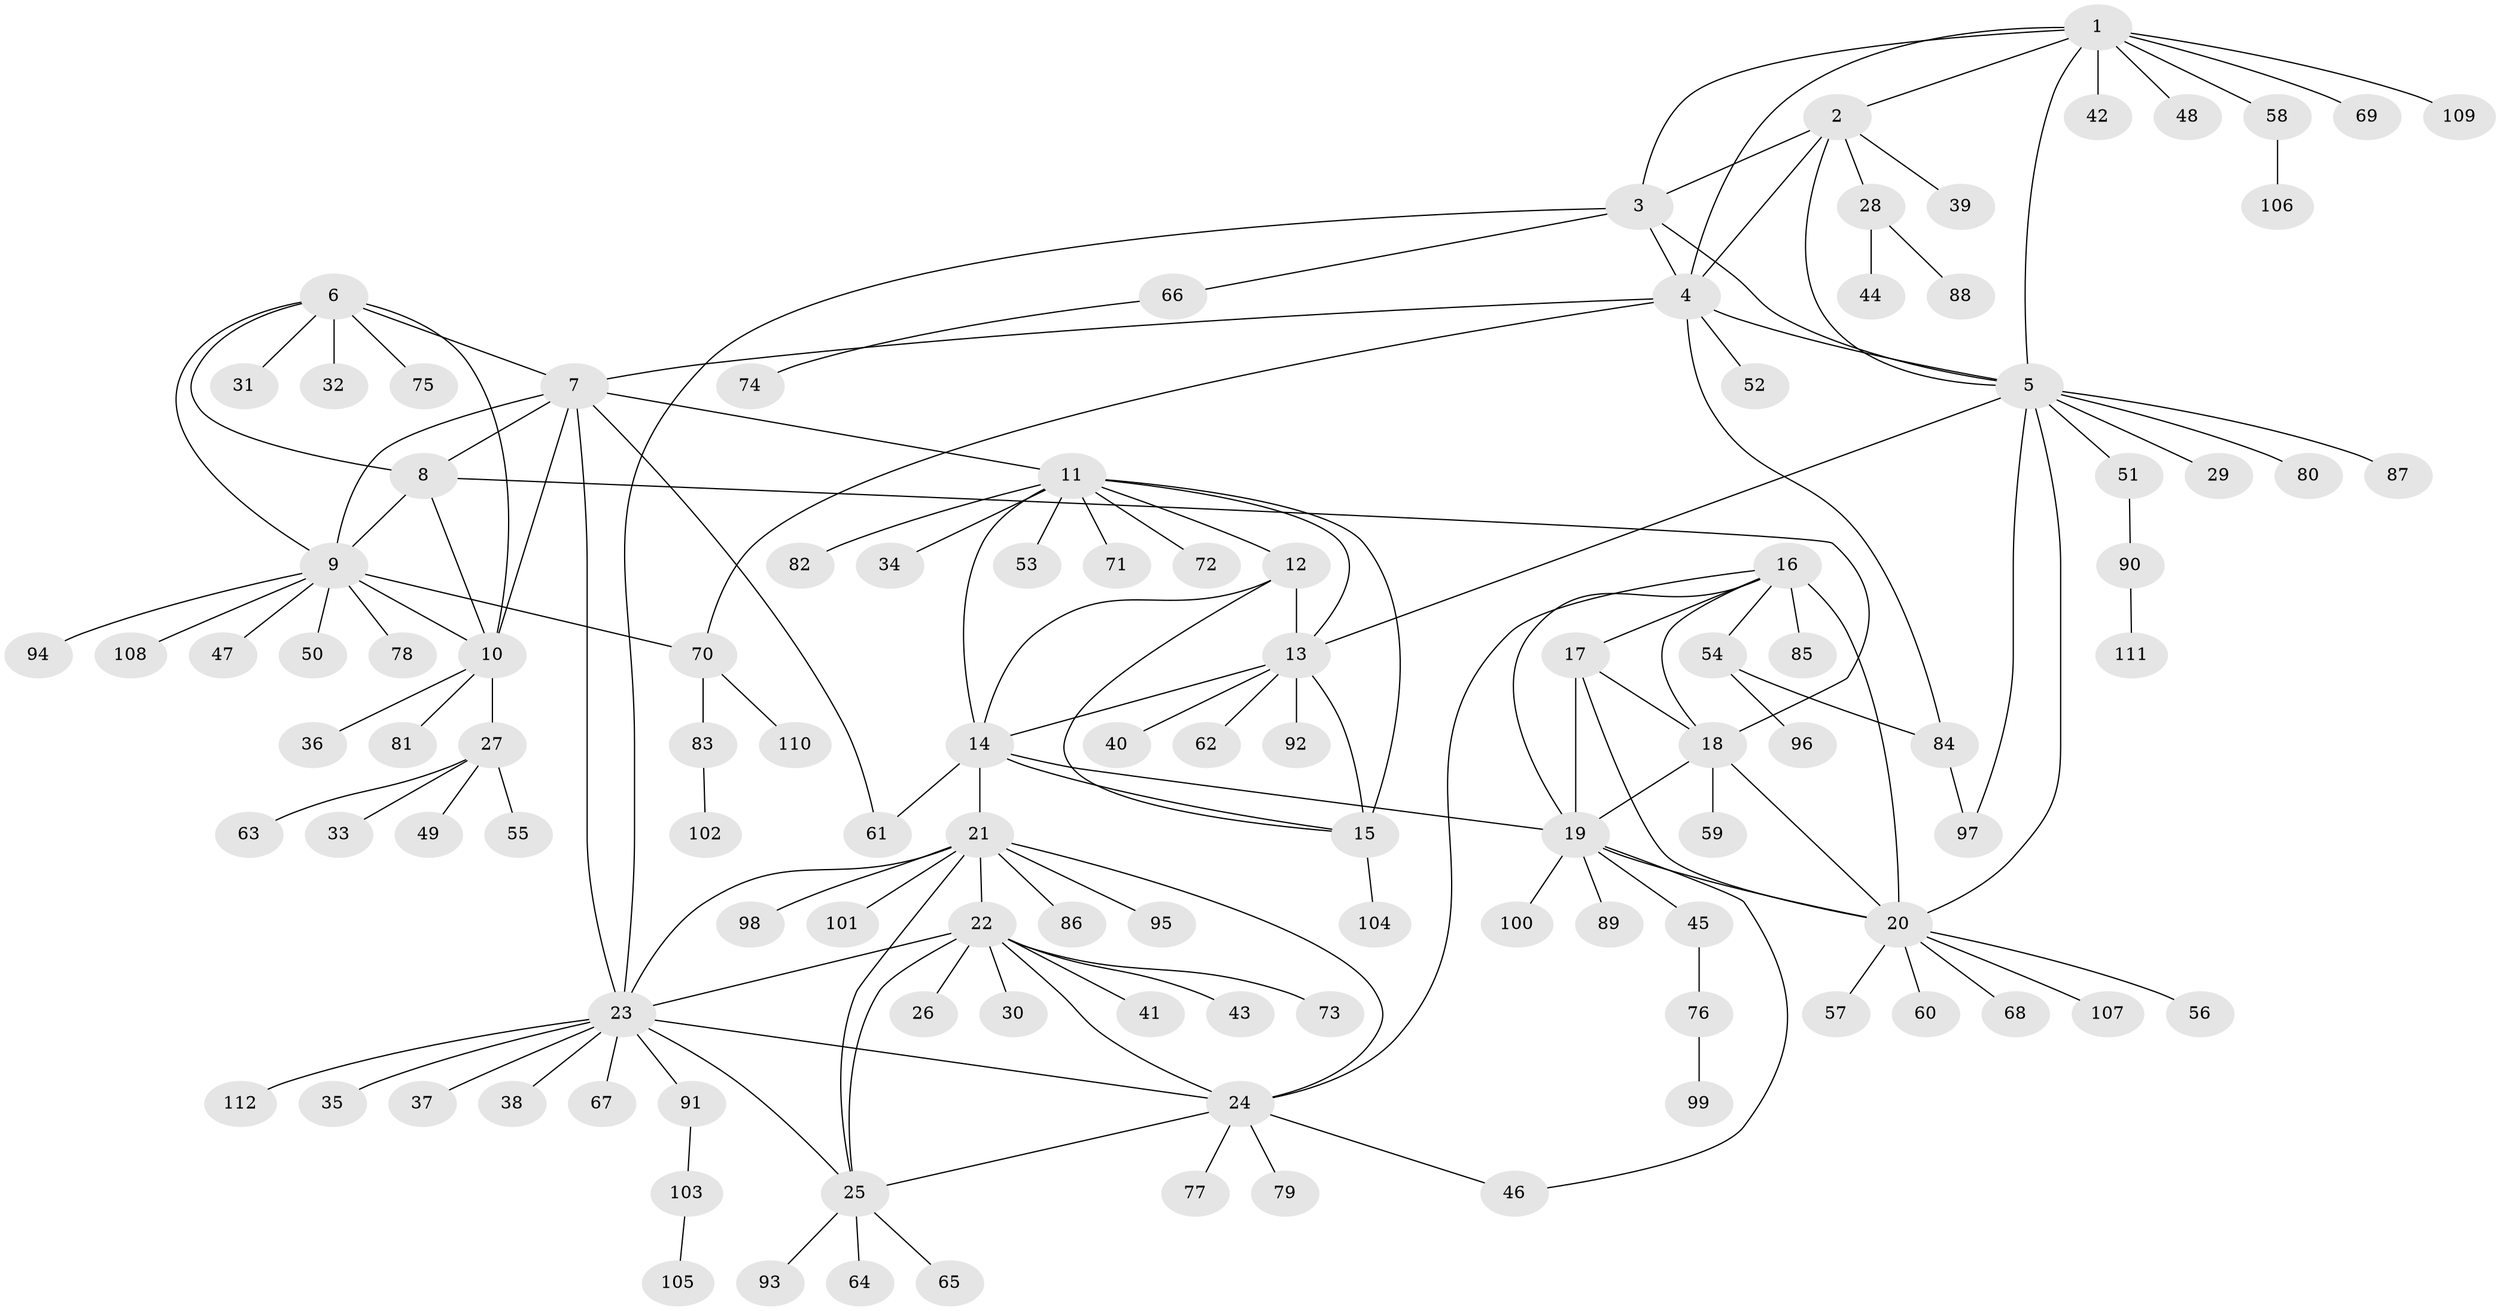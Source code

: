 // Generated by graph-tools (version 1.1) at 2025/26/03/09/25 03:26:34]
// undirected, 112 vertices, 152 edges
graph export_dot {
graph [start="1"]
  node [color=gray90,style=filled];
  1;
  2;
  3;
  4;
  5;
  6;
  7;
  8;
  9;
  10;
  11;
  12;
  13;
  14;
  15;
  16;
  17;
  18;
  19;
  20;
  21;
  22;
  23;
  24;
  25;
  26;
  27;
  28;
  29;
  30;
  31;
  32;
  33;
  34;
  35;
  36;
  37;
  38;
  39;
  40;
  41;
  42;
  43;
  44;
  45;
  46;
  47;
  48;
  49;
  50;
  51;
  52;
  53;
  54;
  55;
  56;
  57;
  58;
  59;
  60;
  61;
  62;
  63;
  64;
  65;
  66;
  67;
  68;
  69;
  70;
  71;
  72;
  73;
  74;
  75;
  76;
  77;
  78;
  79;
  80;
  81;
  82;
  83;
  84;
  85;
  86;
  87;
  88;
  89;
  90;
  91;
  92;
  93;
  94;
  95;
  96;
  97;
  98;
  99;
  100;
  101;
  102;
  103;
  104;
  105;
  106;
  107;
  108;
  109;
  110;
  111;
  112;
  1 -- 2;
  1 -- 3;
  1 -- 4;
  1 -- 5;
  1 -- 42;
  1 -- 48;
  1 -- 58;
  1 -- 69;
  1 -- 109;
  2 -- 3;
  2 -- 4;
  2 -- 5;
  2 -- 28;
  2 -- 39;
  3 -- 4;
  3 -- 5;
  3 -- 23;
  3 -- 66;
  4 -- 5;
  4 -- 7;
  4 -- 52;
  4 -- 70;
  4 -- 84;
  5 -- 13;
  5 -- 20;
  5 -- 29;
  5 -- 51;
  5 -- 80;
  5 -- 87;
  5 -- 97;
  6 -- 7;
  6 -- 8;
  6 -- 9;
  6 -- 10;
  6 -- 31;
  6 -- 32;
  6 -- 75;
  7 -- 8;
  7 -- 9;
  7 -- 10;
  7 -- 11;
  7 -- 23;
  7 -- 61;
  8 -- 9;
  8 -- 10;
  8 -- 18;
  9 -- 10;
  9 -- 47;
  9 -- 50;
  9 -- 70;
  9 -- 78;
  9 -- 94;
  9 -- 108;
  10 -- 27;
  10 -- 36;
  10 -- 81;
  11 -- 12;
  11 -- 13;
  11 -- 14;
  11 -- 15;
  11 -- 34;
  11 -- 53;
  11 -- 71;
  11 -- 72;
  11 -- 82;
  12 -- 13;
  12 -- 14;
  12 -- 15;
  13 -- 14;
  13 -- 15;
  13 -- 40;
  13 -- 62;
  13 -- 92;
  14 -- 15;
  14 -- 19;
  14 -- 21;
  14 -- 61;
  15 -- 104;
  16 -- 17;
  16 -- 18;
  16 -- 19;
  16 -- 20;
  16 -- 24;
  16 -- 54;
  16 -- 85;
  17 -- 18;
  17 -- 19;
  17 -- 20;
  18 -- 19;
  18 -- 20;
  18 -- 59;
  19 -- 20;
  19 -- 45;
  19 -- 46;
  19 -- 89;
  19 -- 100;
  20 -- 56;
  20 -- 57;
  20 -- 60;
  20 -- 68;
  20 -- 107;
  21 -- 22;
  21 -- 23;
  21 -- 24;
  21 -- 25;
  21 -- 86;
  21 -- 95;
  21 -- 98;
  21 -- 101;
  22 -- 23;
  22 -- 24;
  22 -- 25;
  22 -- 26;
  22 -- 30;
  22 -- 41;
  22 -- 43;
  22 -- 73;
  23 -- 24;
  23 -- 25;
  23 -- 35;
  23 -- 37;
  23 -- 38;
  23 -- 67;
  23 -- 91;
  23 -- 112;
  24 -- 25;
  24 -- 46;
  24 -- 77;
  24 -- 79;
  25 -- 64;
  25 -- 65;
  25 -- 93;
  27 -- 33;
  27 -- 49;
  27 -- 55;
  27 -- 63;
  28 -- 44;
  28 -- 88;
  45 -- 76;
  51 -- 90;
  54 -- 84;
  54 -- 96;
  58 -- 106;
  66 -- 74;
  70 -- 83;
  70 -- 110;
  76 -- 99;
  83 -- 102;
  84 -- 97;
  90 -- 111;
  91 -- 103;
  103 -- 105;
}
